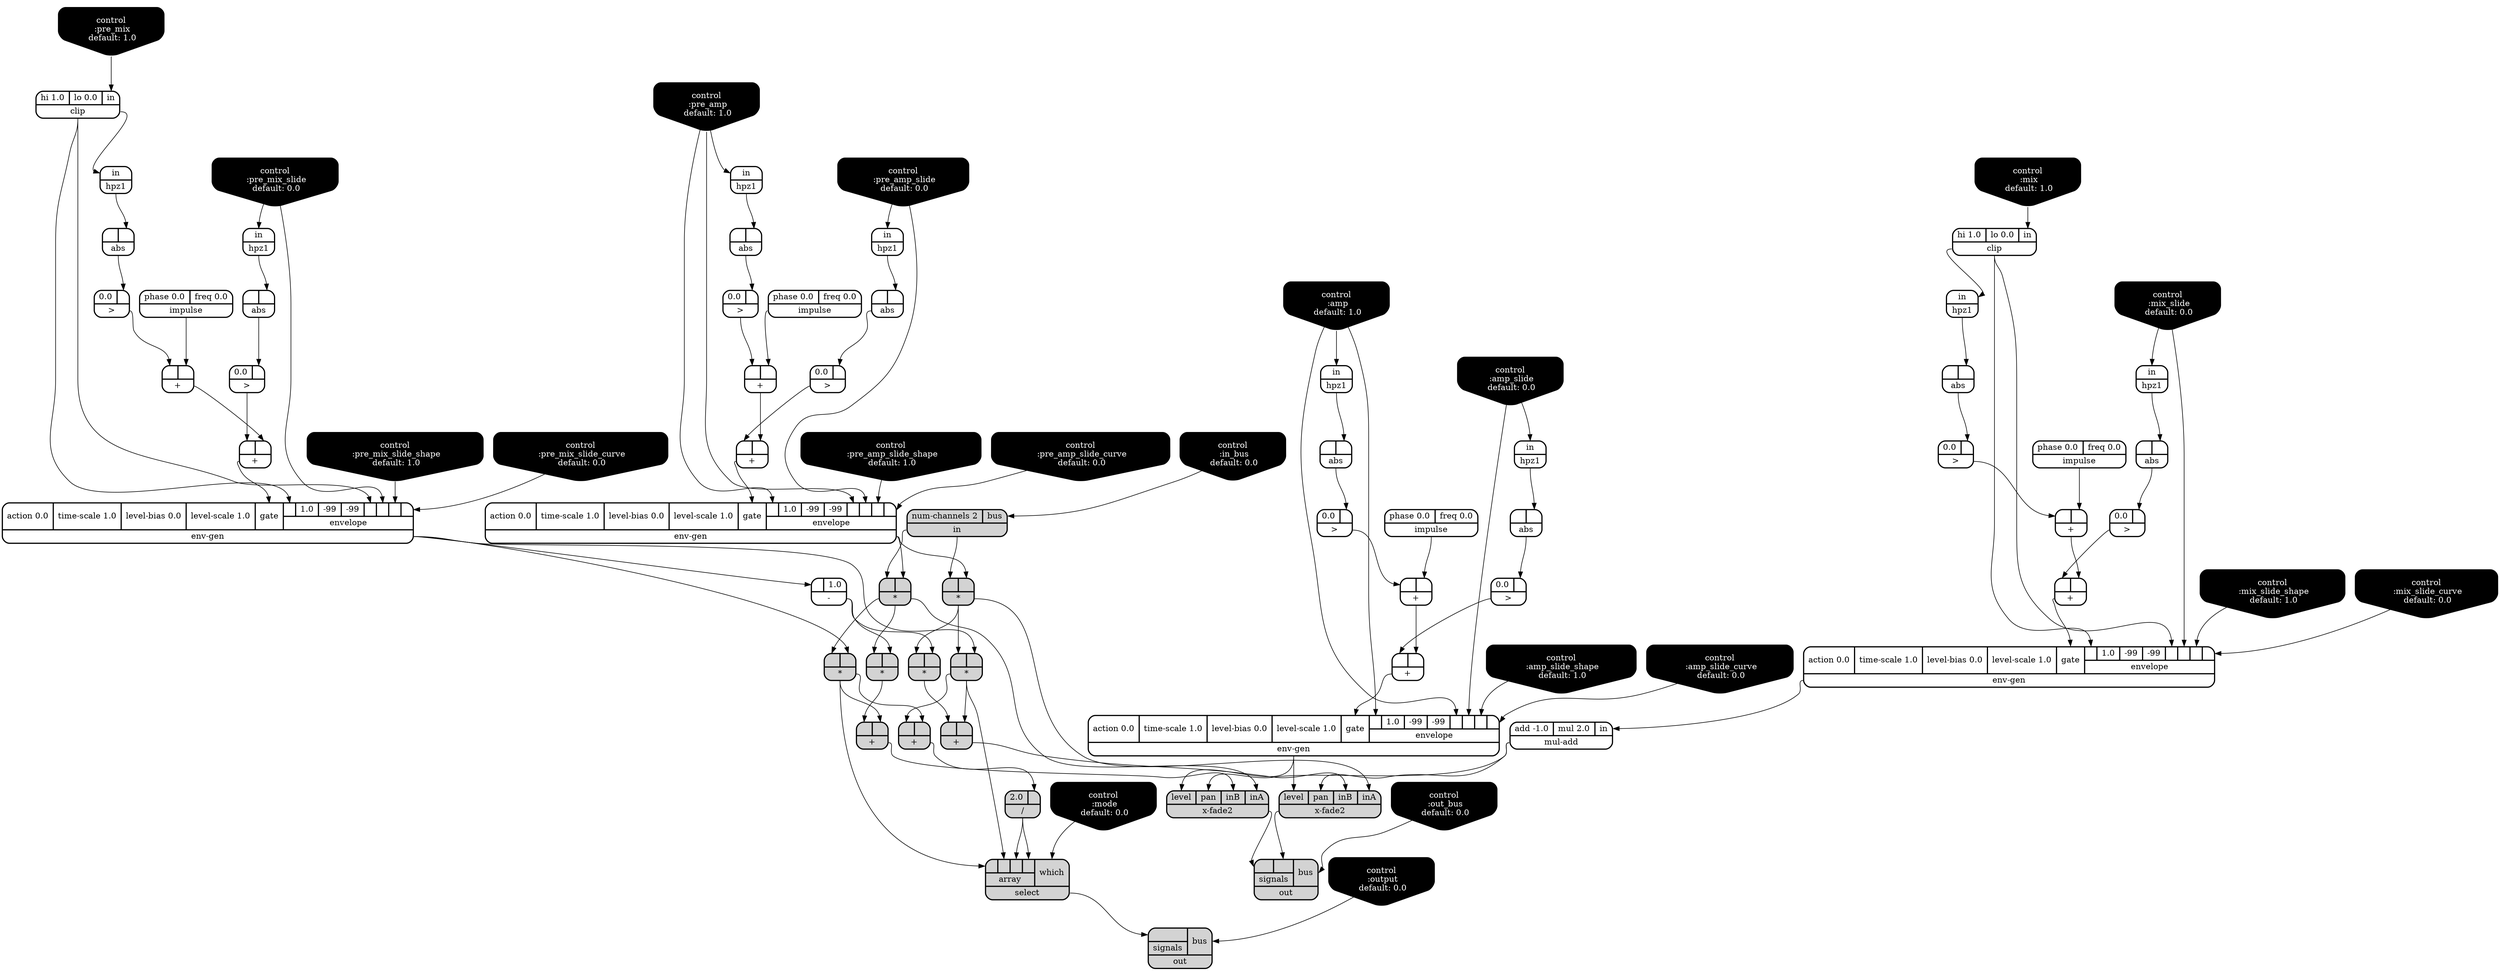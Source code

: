 digraph synthdef {
31 [label = "{{ <b> |<a> } |<__UG_NAME__>* }" style="filled, bold, rounded"  shape=record rankdir=LR];
56 [label = "{{ <b> |<a> } |<__UG_NAME__>* }" style="filled, bold, rounded"  shape=record rankdir=LR];
57 [label = "{{ <b> |<a> } |<__UG_NAME__>* }" style="filled, bold, rounded"  shape=record rankdir=LR];
58 [label = "{{ <b> |<a> } |<__UG_NAME__>* }" style="filled, bold, rounded"  shape=record rankdir=LR];
59 [label = "{{ <b> |<a> } |<__UG_NAME__>* }" style="filled, bold, rounded"  shape=record rankdir=LR];
72 [label = "{{ <b> |<a> } |<__UG_NAME__>* }" style="filled, bold, rounded"  shape=record rankdir=LR];
24 [label = "{{ <b> |<a> } |<__UG_NAME__>+ }" style="bold, rounded" shape=record rankdir=LR];
28 [label = "{{ <b> |<a> } |<__UG_NAME__>+ }" style="bold, rounded" shape=record rankdir=LR];
38 [label = "{{ <b> |<a> } |<__UG_NAME__>+ }" style="bold, rounded" shape=record rankdir=LR];
42 [label = "{{ <b> |<a> } |<__UG_NAME__>+ }" style="bold, rounded" shape=record rankdir=LR];
49 [label = "{{ <b> |<a> } |<__UG_NAME__>+ }" style="bold, rounded" shape=record rankdir=LR];
53 [label = "{{ <b> |<a> } |<__UG_NAME__>+ }" style="bold, rounded" shape=record rankdir=LR];
60 [label = "{{ <b> |<a> } |<__UG_NAME__>+ }" style="filled, bold, rounded"  shape=record rankdir=LR];
65 [label = "{{ <b> |<a> } |<__UG_NAME__>+ }" style="bold, rounded" shape=record rankdir=LR];
69 [label = "{{ <b> |<a> } |<__UG_NAME__>+ }" style="bold, rounded" shape=record rankdir=LR];
73 [label = "{{ <b> |<a> } |<__UG_NAME__>+ }" style="filled, bold, rounded"  shape=record rankdir=LR];
76 [label = "{{ <b> |<a> } |<__UG_NAME__>+ }" style="filled, bold, rounded"  shape=record rankdir=LR];
55 [label = "{{ <b> |<a> 1.0} |<__UG_NAME__>- }" style="bold, rounded" shape=record rankdir=LR];
77 [label = "{{ <b> 2.0|<a> } |<__UG_NAME__>/ }" style="filled, bold, rounded"  shape=record rankdir=LR];
23 [label = "{{ <b> 0.0|<a> } |<__UG_NAME__>\> }" style="bold, rounded" shape=record rankdir=LR];
27 [label = "{{ <b> 0.0|<a> } |<__UG_NAME__>\> }" style="bold, rounded" shape=record rankdir=LR];
37 [label = "{{ <b> 0.0|<a> } |<__UG_NAME__>\> }" style="bold, rounded" shape=record rankdir=LR];
41 [label = "{{ <b> 0.0|<a> } |<__UG_NAME__>\> }" style="bold, rounded" shape=record rankdir=LR];
48 [label = "{{ <b> 0.0|<a> } |<__UG_NAME__>\> }" style="bold, rounded" shape=record rankdir=LR];
52 [label = "{{ <b> 0.0|<a> } |<__UG_NAME__>\> }" style="bold, rounded" shape=record rankdir=LR];
64 [label = "{{ <b> 0.0|<a> } |<__UG_NAME__>\> }" style="bold, rounded" shape=record rankdir=LR];
68 [label = "{{ <b> 0.0|<a> } |<__UG_NAME__>\> }" style="bold, rounded" shape=record rankdir=LR];
22 [label = "{{ <b> |<a> } |<__UG_NAME__>abs }" style="bold, rounded" shape=record rankdir=LR];
26 [label = "{{ <b> |<a> } |<__UG_NAME__>abs }" style="bold, rounded" shape=record rankdir=LR];
36 [label = "{{ <b> |<a> } |<__UG_NAME__>abs }" style="bold, rounded" shape=record rankdir=LR];
40 [label = "{{ <b> |<a> } |<__UG_NAME__>abs }" style="bold, rounded" shape=record rankdir=LR];
47 [label = "{{ <b> |<a> } |<__UG_NAME__>abs }" style="bold, rounded" shape=record rankdir=LR];
51 [label = "{{ <b> |<a> } |<__UG_NAME__>abs }" style="bold, rounded" shape=record rankdir=LR];
63 [label = "{{ <b> |<a> } |<__UG_NAME__>abs }" style="bold, rounded" shape=record rankdir=LR];
67 [label = "{{ <b> |<a> } |<__UG_NAME__>abs }" style="bold, rounded" shape=record rankdir=LR];
34 [label = "{{ <hi> hi 1.0|<lo> lo 0.0|<in> in} |<__UG_NAME__>clip }" style="bold, rounded" shape=record rankdir=LR];
45 [label = "{{ <hi> hi 1.0|<lo> lo 0.0|<in> in} |<__UG_NAME__>clip }" style="bold, rounded" shape=record rankdir=LR];
0 [label = "control
 :output
 default: 0.0" shape=invhouse style="rounded, filled, bold" fillcolor=black fontcolor=white ]; 
1 [label = "control
 :mode
 default: 0.0" shape=invhouse style="rounded, filled, bold" fillcolor=black fontcolor=white ]; 
2 [label = "control
 :pre_amp
 default: 1.0" shape=invhouse style="rounded, filled, bold" fillcolor=black fontcolor=white ]; 
3 [label = "control
 :pre_amp_slide
 default: 0.0" shape=invhouse style="rounded, filled, bold" fillcolor=black fontcolor=white ]; 
4 [label = "control
 :pre_amp_slide_shape
 default: 1.0" shape=invhouse style="rounded, filled, bold" fillcolor=black fontcolor=white ]; 
5 [label = "control
 :pre_amp_slide_curve
 default: 0.0" shape=invhouse style="rounded, filled, bold" fillcolor=black fontcolor=white ]; 
6 [label = "control
 :amp
 default: 1.0" shape=invhouse style="rounded, filled, bold" fillcolor=black fontcolor=white ]; 
7 [label = "control
 :amp_slide
 default: 0.0" shape=invhouse style="rounded, filled, bold" fillcolor=black fontcolor=white ]; 
8 [label = "control
 :amp_slide_shape
 default: 1.0" shape=invhouse style="rounded, filled, bold" fillcolor=black fontcolor=white ]; 
9 [label = "control
 :amp_slide_curve
 default: 0.0" shape=invhouse style="rounded, filled, bold" fillcolor=black fontcolor=white ]; 
10 [label = "control
 :mix
 default: 1.0" shape=invhouse style="rounded, filled, bold" fillcolor=black fontcolor=white ]; 
11 [label = "control
 :mix_slide
 default: 0.0" shape=invhouse style="rounded, filled, bold" fillcolor=black fontcolor=white ]; 
12 [label = "control
 :mix_slide_shape
 default: 1.0" shape=invhouse style="rounded, filled, bold" fillcolor=black fontcolor=white ]; 
13 [label = "control
 :mix_slide_curve
 default: 0.0" shape=invhouse style="rounded, filled, bold" fillcolor=black fontcolor=white ]; 
14 [label = "control
 :pre_mix
 default: 1.0" shape=invhouse style="rounded, filled, bold" fillcolor=black fontcolor=white ]; 
15 [label = "control
 :pre_mix_slide
 default: 0.0" shape=invhouse style="rounded, filled, bold" fillcolor=black fontcolor=white ]; 
16 [label = "control
 :pre_mix_slide_shape
 default: 1.0" shape=invhouse style="rounded, filled, bold" fillcolor=black fontcolor=white ]; 
17 [label = "control
 :pre_mix_slide_curve
 default: 0.0" shape=invhouse style="rounded, filled, bold" fillcolor=black fontcolor=white ]; 
18 [label = "control
 :in_bus
 default: 0.0" shape=invhouse style="rounded, filled, bold" fillcolor=black fontcolor=white ]; 
19 [label = "control
 :out_bus
 default: 0.0" shape=invhouse style="rounded, filled, bold" fillcolor=black fontcolor=white ]; 
29 [label = "{{ <action> action 0.0|<time____scale> time-scale 1.0|<level____bias> level-bias 0.0|<level____scale> level-scale 1.0|<gate> gate|{{<envelope___control___0>|1.0|-99|-99|<envelope___control___4>|<envelope___control___5>|<envelope___control___6>|<envelope___control___7>}|envelope}} |<__UG_NAME__>env-gen }" style="bold, rounded" shape=record rankdir=LR];
43 [label = "{{ <action> action 0.0|<time____scale> time-scale 1.0|<level____bias> level-bias 0.0|<level____scale> level-scale 1.0|<gate> gate|{{<envelope___clip___0>|1.0|-99|-99|<envelope___clip___4>|<envelope___control___5>|<envelope___control___6>|<envelope___control___7>}|envelope}} |<__UG_NAME__>env-gen }" style="bold, rounded" shape=record rankdir=LR];
54 [label = "{{ <action> action 0.0|<time____scale> time-scale 1.0|<level____bias> level-bias 0.0|<level____scale> level-scale 1.0|<gate> gate|{{<envelope___clip___0>|1.0|-99|-99|<envelope___clip___4>|<envelope___control___5>|<envelope___control___6>|<envelope___control___7>}|envelope}} |<__UG_NAME__>env-gen }" style="bold, rounded" shape=record rankdir=LR];
70 [label = "{{ <action> action 0.0|<time____scale> time-scale 1.0|<level____bias> level-bias 0.0|<level____scale> level-scale 1.0|<gate> gate|{{<envelope___control___0>|1.0|-99|-99|<envelope___control___4>|<envelope___control___5>|<envelope___control___6>|<envelope___control___7>}|envelope}} |<__UG_NAME__>env-gen }" style="bold, rounded" shape=record rankdir=LR];
21 [label = "{{ <in> in} |<__UG_NAME__>hpz1 }" style="bold, rounded" shape=record rankdir=LR];
25 [label = "{{ <in> in} |<__UG_NAME__>hpz1 }" style="bold, rounded" shape=record rankdir=LR];
35 [label = "{{ <in> in} |<__UG_NAME__>hpz1 }" style="bold, rounded" shape=record rankdir=LR];
39 [label = "{{ <in> in} |<__UG_NAME__>hpz1 }" style="bold, rounded" shape=record rankdir=LR];
46 [label = "{{ <in> in} |<__UG_NAME__>hpz1 }" style="bold, rounded" shape=record rankdir=LR];
50 [label = "{{ <in> in} |<__UG_NAME__>hpz1 }" style="bold, rounded" shape=record rankdir=LR];
62 [label = "{{ <in> in} |<__UG_NAME__>hpz1 }" style="bold, rounded" shape=record rankdir=LR];
66 [label = "{{ <in> in} |<__UG_NAME__>hpz1 }" style="bold, rounded" shape=record rankdir=LR];
20 [label = "{{ <phase> phase 0.0|<freq> freq 0.0} |<__UG_NAME__>impulse }" style="bold, rounded" shape=record rankdir=LR];
32 [label = "{{ <phase> phase 0.0|<freq> freq 0.0} |<__UG_NAME__>impulse }" style="bold, rounded" shape=record rankdir=LR];
33 [label = "{{ <phase> phase 0.0|<freq> freq 0.0} |<__UG_NAME__>impulse }" style="bold, rounded" shape=record rankdir=LR];
61 [label = "{{ <phase> phase 0.0|<freq> freq 0.0} |<__UG_NAME__>impulse }" style="bold, rounded" shape=record rankdir=LR];
30 [label = "{{ <num____channels> num-channels 2|<bus> bus} |<__UG_NAME__>in }" style="filled, bold, rounded"  shape=record rankdir=LR];
44 [label = "{{ <add> add -1.0|<mul> mul 2.0|<in> in} |<__UG_NAME__>mul-add }" style="bold, rounded" shape=record rankdir=LR];
75 [label = "{{ {{<signals___x____fade2___0>|<signals___x____fade2___1>}|signals}|<bus> bus} |<__UG_NAME__>out }" style="filled, bold, rounded"  shape=record rankdir=LR];
79 [label = "{{ {{<signals___select___0>}|signals}|<bus> bus} |<__UG_NAME__>out }" style="filled, bold, rounded"  shape=record rankdir=LR];
78 [label = "{{ {{<array___binary____op____u____gen___0>|<array___binary____op____u____gen___1>|<array___binary____op____u____gen___2>|<array___binary____op____u____gen___3>}|array}|<which> which} |<__UG_NAME__>select }" style="filled, bold, rounded"  shape=record rankdir=LR];
71 [label = "{{ <level> level|<pan> pan|<inb> inB|<ina> inA} |<__UG_NAME__>x-fade2 }" style="filled, bold, rounded"  shape=record rankdir=LR];
74 [label = "{{ <level> level|<pan> pan|<inb> inB|<ina> inA} |<__UG_NAME__>x-fade2 }" style="filled, bold, rounded"  shape=record rankdir=LR];

29:__UG_NAME__ -> 31:a ;
30:__UG_NAME__ -> 31:b ;
55:__UG_NAME__ -> 56:a ;
31:__UG_NAME__ -> 56:b ;
29:__UG_NAME__ -> 57:a ;
30:__UG_NAME__ -> 57:b ;
54:__UG_NAME__ -> 58:a ;
57:__UG_NAME__ -> 58:b ;
54:__UG_NAME__ -> 59:a ;
31:__UG_NAME__ -> 59:b ;
55:__UG_NAME__ -> 72:a ;
57:__UG_NAME__ -> 72:b ;
20:__UG_NAME__ -> 24:a ;
23:__UG_NAME__ -> 24:b ;
24:__UG_NAME__ -> 28:a ;
27:__UG_NAME__ -> 28:b ;
33:__UG_NAME__ -> 38:a ;
37:__UG_NAME__ -> 38:b ;
38:__UG_NAME__ -> 42:a ;
41:__UG_NAME__ -> 42:b ;
32:__UG_NAME__ -> 49:a ;
48:__UG_NAME__ -> 49:b ;
49:__UG_NAME__ -> 53:a ;
52:__UG_NAME__ -> 53:b ;
59:__UG_NAME__ -> 60:a ;
56:__UG_NAME__ -> 60:b ;
61:__UG_NAME__ -> 65:a ;
64:__UG_NAME__ -> 65:b ;
65:__UG_NAME__ -> 69:a ;
68:__UG_NAME__ -> 69:b ;
58:__UG_NAME__ -> 73:a ;
72:__UG_NAME__ -> 73:b ;
59:__UG_NAME__ -> 76:a ;
58:__UG_NAME__ -> 76:b ;
54:__UG_NAME__ -> 55:b ;
76:__UG_NAME__ -> 77:a ;
22:__UG_NAME__ -> 23:a ;
26:__UG_NAME__ -> 27:a ;
36:__UG_NAME__ -> 37:a ;
40:__UG_NAME__ -> 41:a ;
47:__UG_NAME__ -> 48:a ;
51:__UG_NAME__ -> 52:a ;
63:__UG_NAME__ -> 64:a ;
67:__UG_NAME__ -> 68:a ;
21:__UG_NAME__ -> 22:a ;
25:__UG_NAME__ -> 26:a ;
35:__UG_NAME__ -> 36:a ;
39:__UG_NAME__ -> 40:a ;
46:__UG_NAME__ -> 47:a ;
50:__UG_NAME__ -> 51:a ;
62:__UG_NAME__ -> 63:a ;
66:__UG_NAME__ -> 67:a ;
10:__UG_NAME__ -> 34:in ;
14:__UG_NAME__ -> 45:in ;
2:__UG_NAME__ -> 29:envelope___control___0 ;
2:__UG_NAME__ -> 29:envelope___control___4 ;
3:__UG_NAME__ -> 29:envelope___control___5 ;
4:__UG_NAME__ -> 29:envelope___control___6 ;
5:__UG_NAME__ -> 29:envelope___control___7 ;
28:__UG_NAME__ -> 29:gate ;
34:__UG_NAME__ -> 43:envelope___clip___0 ;
34:__UG_NAME__ -> 43:envelope___clip___4 ;
11:__UG_NAME__ -> 43:envelope___control___5 ;
12:__UG_NAME__ -> 43:envelope___control___6 ;
13:__UG_NAME__ -> 43:envelope___control___7 ;
42:__UG_NAME__ -> 43:gate ;
45:__UG_NAME__ -> 54:envelope___clip___0 ;
45:__UG_NAME__ -> 54:envelope___clip___4 ;
15:__UG_NAME__ -> 54:envelope___control___5 ;
16:__UG_NAME__ -> 54:envelope___control___6 ;
17:__UG_NAME__ -> 54:envelope___control___7 ;
53:__UG_NAME__ -> 54:gate ;
6:__UG_NAME__ -> 70:envelope___control___0 ;
6:__UG_NAME__ -> 70:envelope___control___4 ;
7:__UG_NAME__ -> 70:envelope___control___5 ;
8:__UG_NAME__ -> 70:envelope___control___6 ;
9:__UG_NAME__ -> 70:envelope___control___7 ;
69:__UG_NAME__ -> 70:gate ;
2:__UG_NAME__ -> 21:in ;
3:__UG_NAME__ -> 25:in ;
34:__UG_NAME__ -> 35:in ;
11:__UG_NAME__ -> 39:in ;
45:__UG_NAME__ -> 46:in ;
15:__UG_NAME__ -> 50:in ;
6:__UG_NAME__ -> 62:in ;
7:__UG_NAME__ -> 66:in ;
18:__UG_NAME__ -> 30:bus ;
43:__UG_NAME__ -> 44:in ;
19:__UG_NAME__ -> 75:bus ;
71:__UG_NAME__ -> 75:signals___x____fade2___0 ;
74:__UG_NAME__ -> 75:signals___x____fade2___1 ;
0:__UG_NAME__ -> 79:bus ;
78:__UG_NAME__ -> 79:signals___select___0 ;
1:__UG_NAME__ -> 78:which ;
59:__UG_NAME__ -> 78:array___binary____op____u____gen___0 ;
58:__UG_NAME__ -> 78:array___binary____op____u____gen___1 ;
77:__UG_NAME__ -> 78:array___binary____op____u____gen___2 ;
77:__UG_NAME__ -> 78:array___binary____op____u____gen___3 ;
31:__UG_NAME__ -> 71:ina ;
60:__UG_NAME__ -> 71:inb ;
44:__UG_NAME__ -> 71:pan ;
70:__UG_NAME__ -> 71:level ;
57:__UG_NAME__ -> 74:ina ;
73:__UG_NAME__ -> 74:inb ;
44:__UG_NAME__ -> 74:pan ;
70:__UG_NAME__ -> 74:level ;

}